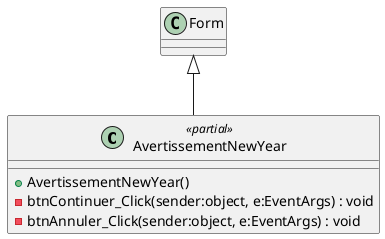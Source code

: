 @startuml
class AvertissementNewYear <<partial>> {
    + AvertissementNewYear()
    - btnContinuer_Click(sender:object, e:EventArgs) : void
    - btnAnnuler_Click(sender:object, e:EventArgs) : void
}
Form <|-- AvertissementNewYear
@enduml
